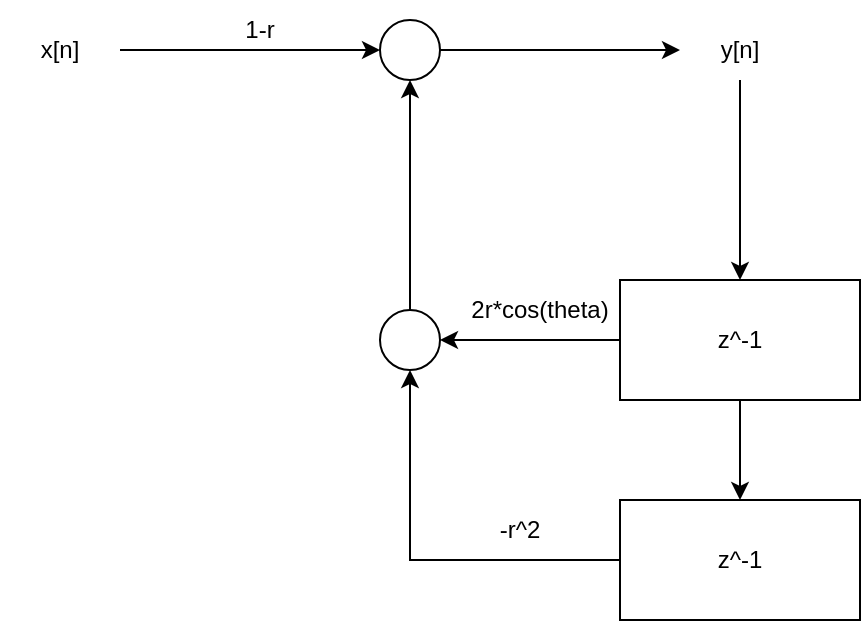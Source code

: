 <mxfile version="20.8.20" type="device"><diagram name="Page-1" id="3RKPleuA3HsdMv1xnYYs"><mxGraphModel dx="1050" dy="540" grid="1" gridSize="10" guides="1" tooltips="1" connect="1" arrows="1" fold="1" page="1" pageScale="1" pageWidth="850" pageHeight="1100" math="0" shadow="0"><root><mxCell id="0"/><mxCell id="1" parent="0"/><mxCell id="k7Y9ZWL-VdmrZ6wBx16t-24" style="edgeStyle=orthogonalEdgeStyle;rounded=0;orthogonalLoop=1;jettySize=auto;html=1;exitX=0;exitY=0.5;exitDx=0;exitDy=0;" edge="1" parent="1" source="k7Y9ZWL-VdmrZ6wBx16t-3" target="k7Y9ZWL-VdmrZ6wBx16t-25"><mxGeometry relative="1" as="geometry"><mxPoint x="520" y="470" as="targetPoint"/></mxGeometry></mxCell><mxCell id="k7Y9ZWL-VdmrZ6wBx16t-26" style="edgeStyle=orthogonalEdgeStyle;rounded=0;orthogonalLoop=1;jettySize=auto;html=1;exitX=0.5;exitY=1;exitDx=0;exitDy=0;entryX=0.5;entryY=0;entryDx=0;entryDy=0;" edge="1" parent="1" source="k7Y9ZWL-VdmrZ6wBx16t-3" target="k7Y9ZWL-VdmrZ6wBx16t-13"><mxGeometry relative="1" as="geometry"/></mxCell><mxCell id="k7Y9ZWL-VdmrZ6wBx16t-3" value="z^-1" style="rounded=0;whiteSpace=wrap;html=1;" vertex="1" parent="1"><mxGeometry x="620" y="440" width="120" height="60" as="geometry"/></mxCell><mxCell id="k7Y9ZWL-VdmrZ6wBx16t-6" style="edgeStyle=none;rounded=0;orthogonalLoop=1;jettySize=auto;html=1;exitX=1;exitY=0.5;exitDx=0;exitDy=0;" edge="1" parent="1" source="k7Y9ZWL-VdmrZ6wBx16t-7"><mxGeometry relative="1" as="geometry"><mxPoint x="650" y="325" as="targetPoint"/></mxGeometry></mxCell><mxCell id="k7Y9ZWL-VdmrZ6wBx16t-7" value="" style="ellipse;whiteSpace=wrap;html=1;aspect=fixed;" vertex="1" parent="1"><mxGeometry x="500" y="310" width="30" height="30" as="geometry"/></mxCell><mxCell id="k7Y9ZWL-VdmrZ6wBx16t-27" style="edgeStyle=orthogonalEdgeStyle;rounded=0;orthogonalLoop=1;jettySize=auto;html=1;exitX=0;exitY=0.5;exitDx=0;exitDy=0;entryX=0.5;entryY=1;entryDx=0;entryDy=0;" edge="1" parent="1" source="k7Y9ZWL-VdmrZ6wBx16t-13" target="k7Y9ZWL-VdmrZ6wBx16t-25"><mxGeometry relative="1" as="geometry"/></mxCell><mxCell id="k7Y9ZWL-VdmrZ6wBx16t-13" value="z^-1" style="rounded=0;whiteSpace=wrap;html=1;" vertex="1" parent="1"><mxGeometry x="620" y="550" width="120" height="60" as="geometry"/></mxCell><mxCell id="k7Y9ZWL-VdmrZ6wBx16t-14" value="y[n]" style="text;html=1;strokeColor=none;fillColor=none;align=center;verticalAlign=middle;whiteSpace=wrap;rounded=0;" vertex="1" parent="1"><mxGeometry x="650" y="310" width="60" height="30" as="geometry"/></mxCell><mxCell id="k7Y9ZWL-VdmrZ6wBx16t-18" style="edgeStyle=orthogonalEdgeStyle;rounded=0;orthogonalLoop=1;jettySize=auto;html=1;exitX=1;exitY=0.5;exitDx=0;exitDy=0;entryX=0;entryY=0.5;entryDx=0;entryDy=0;" edge="1" parent="1" source="k7Y9ZWL-VdmrZ6wBx16t-16" target="k7Y9ZWL-VdmrZ6wBx16t-7"><mxGeometry relative="1" as="geometry"><mxPoint x="490" y="330" as="targetPoint"/></mxGeometry></mxCell><mxCell id="k7Y9ZWL-VdmrZ6wBx16t-16" value="x[n]" style="text;html=1;strokeColor=none;fillColor=none;align=center;verticalAlign=middle;whiteSpace=wrap;rounded=0;" vertex="1" parent="1"><mxGeometry x="310" y="310" width="60" height="30" as="geometry"/></mxCell><mxCell id="k7Y9ZWL-VdmrZ6wBx16t-19" value="2r*cos(theta)" style="text;html=1;strokeColor=none;fillColor=none;align=center;verticalAlign=middle;whiteSpace=wrap;rounded=0;" vertex="1" parent="1"><mxGeometry x="550" y="440" width="60" height="30" as="geometry"/></mxCell><mxCell id="k7Y9ZWL-VdmrZ6wBx16t-20" value="1-r" style="text;html=1;strokeColor=none;fillColor=none;align=center;verticalAlign=middle;whiteSpace=wrap;rounded=0;" vertex="1" parent="1"><mxGeometry x="410" y="300" width="60" height="30" as="geometry"/></mxCell><mxCell id="k7Y9ZWL-VdmrZ6wBx16t-22" value="" style="endArrow=classic;html=1;rounded=0;exitX=0.5;exitY=1;exitDx=0;exitDy=0;entryX=0.5;entryY=0;entryDx=0;entryDy=0;" edge="1" parent="1" source="k7Y9ZWL-VdmrZ6wBx16t-14" target="k7Y9ZWL-VdmrZ6wBx16t-3"><mxGeometry relative="1" as="geometry"><mxPoint x="540" y="380" as="sourcePoint"/><mxPoint x="640" y="380" as="targetPoint"/></mxGeometry></mxCell><mxCell id="k7Y9ZWL-VdmrZ6wBx16t-30" style="edgeStyle=orthogonalEdgeStyle;rounded=0;orthogonalLoop=1;jettySize=auto;html=1;exitX=0.5;exitY=0;exitDx=0;exitDy=0;entryX=0.5;entryY=1;entryDx=0;entryDy=0;" edge="1" parent="1" source="k7Y9ZWL-VdmrZ6wBx16t-25" target="k7Y9ZWL-VdmrZ6wBx16t-7"><mxGeometry relative="1" as="geometry"/></mxCell><mxCell id="k7Y9ZWL-VdmrZ6wBx16t-25" value="" style="ellipse;whiteSpace=wrap;html=1;aspect=fixed;" vertex="1" parent="1"><mxGeometry x="500" y="455" width="30" height="30" as="geometry"/></mxCell><mxCell id="k7Y9ZWL-VdmrZ6wBx16t-29" value="-r^2" style="text;html=1;strokeColor=none;fillColor=none;align=center;verticalAlign=middle;whiteSpace=wrap;rounded=0;" vertex="1" parent="1"><mxGeometry x="540" y="550" width="60" height="30" as="geometry"/></mxCell></root></mxGraphModel></diagram></mxfile>